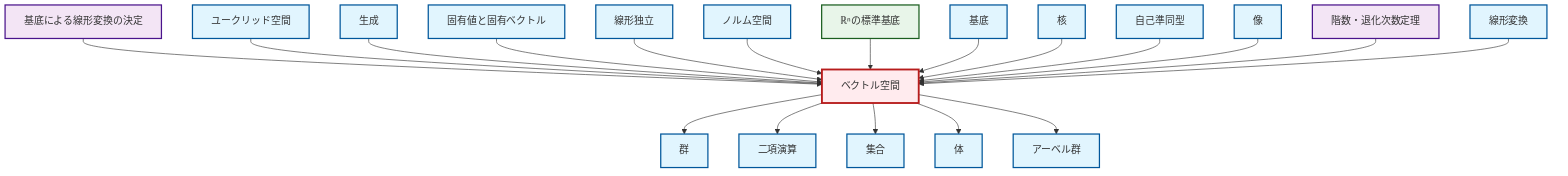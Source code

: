 graph TD
    classDef definition fill:#e1f5fe,stroke:#01579b,stroke-width:2px
    classDef theorem fill:#f3e5f5,stroke:#4a148c,stroke-width:2px
    classDef axiom fill:#fff3e0,stroke:#e65100,stroke-width:2px
    classDef example fill:#e8f5e9,stroke:#1b5e20,stroke-width:2px
    classDef current fill:#ffebee,stroke:#b71c1c,stroke-width:3px
    def-basis["基底"]:::definition
    def-field["体"]:::definition
    thm-rank-nullity["階数・退化次数定理"]:::theorem
    def-span["生成"]:::definition
    thm-linear-transformation-basis["基底による線形変換の決定"]:::theorem
    def-abelian-group["アーベル群"]:::definition
    def-image["像"]:::definition
    def-linear-transformation["線形変換"]:::definition
    def-euclidean-space["ユークリッド空間"]:::definition
    def-endomorphism["自己準同型"]:::definition
    def-linear-independence["線形独立"]:::definition
    def-eigenvalue-eigenvector["固有値と固有ベクトル"]:::definition
    def-group["群"]:::definition
    ex-standard-basis-rn["ℝⁿの標準基底"]:::example
    def-binary-operation["二項演算"]:::definition
    def-set["集合"]:::definition
    def-normed-vector-space["ノルム空間"]:::definition
    def-vector-space["ベクトル空間"]:::definition
    def-kernel["核"]:::definition
    def-vector-space --> def-group
    thm-linear-transformation-basis --> def-vector-space
    def-euclidean-space --> def-vector-space
    def-vector-space --> def-binary-operation
    def-span --> def-vector-space
    def-eigenvalue-eigenvector --> def-vector-space
    def-linear-independence --> def-vector-space
    def-normed-vector-space --> def-vector-space
    def-vector-space --> def-set
    def-vector-space --> def-field
    ex-standard-basis-rn --> def-vector-space
    def-vector-space --> def-abelian-group
    def-basis --> def-vector-space
    def-kernel --> def-vector-space
    def-endomorphism --> def-vector-space
    def-image --> def-vector-space
    thm-rank-nullity --> def-vector-space
    def-linear-transformation --> def-vector-space
    class def-vector-space current